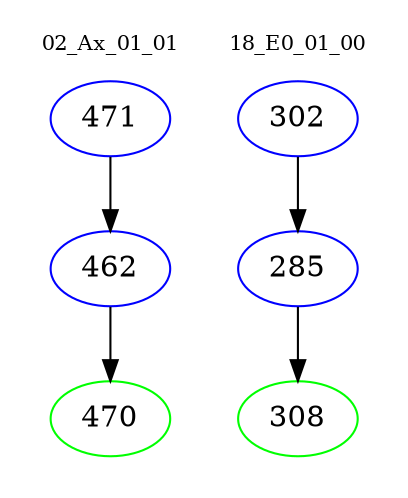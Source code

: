 digraph{
subgraph cluster_0 {
color = white
label = "02_Ax_01_01";
fontsize=10;
T0_471 [label="471", color="blue"]
T0_471 -> T0_462 [color="black"]
T0_462 [label="462", color="blue"]
T0_462 -> T0_470 [color="black"]
T0_470 [label="470", color="green"]
}
subgraph cluster_1 {
color = white
label = "18_E0_01_00";
fontsize=10;
T1_302 [label="302", color="blue"]
T1_302 -> T1_285 [color="black"]
T1_285 [label="285", color="blue"]
T1_285 -> T1_308 [color="black"]
T1_308 [label="308", color="green"]
}
}

